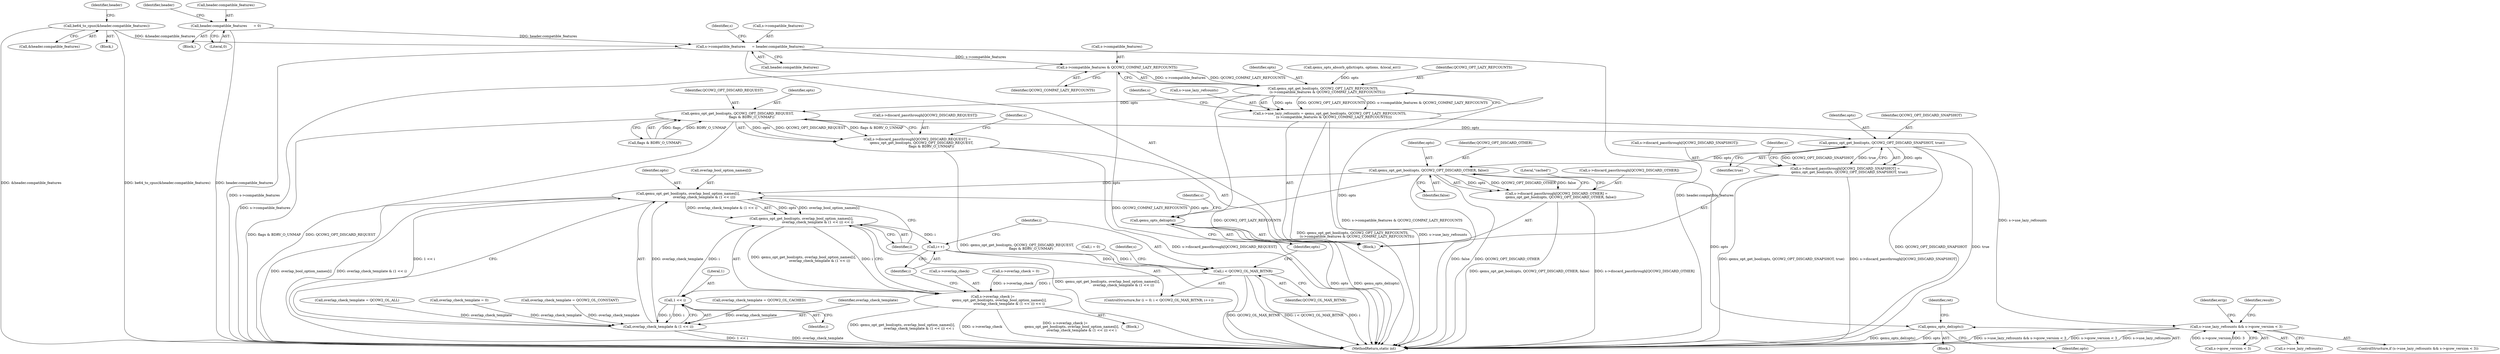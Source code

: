 digraph "0_qemu_6a83f8b5bec6f59e56cc49bd49e4c3f8f805d56f_0@pointer" {
"1000522" [label="(Call,s->compatible_features      = header.compatible_features)"];
"1000376" [label="(Call,be64_to_cpus(&header.compatible_features))"];
"1000349" [label="(Call,header.compatible_features      = 0)"];
"1001266" [label="(Call,s->compatible_features & QCOW2_COMPAT_LAZY_REFCOUNTS)"];
"1001263" [label="(Call,qemu_opt_get_bool(opts, QCOW2_OPT_LAZY_REFCOUNTS,\n        (s->compatible_features & QCOW2_COMPAT_LAZY_REFCOUNTS)))"];
"1001259" [label="(Call,s->use_lazy_refcounts = qemu_opt_get_bool(opts, QCOW2_OPT_LAZY_REFCOUNTS,\n        (s->compatible_features & QCOW2_COMPAT_LAZY_REFCOUNTS)))"];
"1001404" [label="(Call,s->use_lazy_refcounts && s->qcow_version < 3)"];
"1001291" [label="(Call,qemu_opt_get_bool(opts, QCOW2_OPT_DISCARD_REQUEST,\n                          flags & BDRV_O_UNMAP))"];
"1001285" [label="(Call,s->discard_passthrough[QCOW2_DISCARD_REQUEST] =\n        qemu_opt_get_bool(opts, QCOW2_OPT_DISCARD_REQUEST,\n                          flags & BDRV_O_UNMAP))"];
"1001303" [label="(Call,qemu_opt_get_bool(opts, QCOW2_OPT_DISCARD_SNAPSHOT, true))"];
"1001297" [label="(Call,s->discard_passthrough[QCOW2_DISCARD_SNAPSHOT] =\n        qemu_opt_get_bool(opts, QCOW2_OPT_DISCARD_SNAPSHOT, true))"];
"1001313" [label="(Call,qemu_opt_get_bool(opts, QCOW2_OPT_DISCARD_OTHER, false))"];
"1001307" [label="(Call,s->discard_passthrough[QCOW2_DISCARD_OTHER] =\n        qemu_opt_get_bool(opts, QCOW2_OPT_DISCARD_OTHER, false))"];
"1001363" [label="(Call,qemu_opts_del(opts))"];
"1001390" [label="(Call,qemu_opt_get_bool(opts, overlap_bool_option_names[i],\n                              overlap_check_template & (1 << i)))"];
"1001389" [label="(Call,qemu_opt_get_bool(opts, overlap_bool_option_names[i],\n                              overlap_check_template & (1 << i)) << i)"];
"1001382" [label="(Call,i++)"];
"1001379" [label="(Call,i < QCOW2_OL_MAX_BITNR)"];
"1001397" [label="(Call,1 << i)"];
"1001395" [label="(Call,overlap_check_template & (1 << i))"];
"1001385" [label="(Call,s->overlap_check |=\n            qemu_opt_get_bool(opts, overlap_bool_option_names[i],\n                              overlap_check_template & (1 << i)) << i)"];
"1001401" [label="(Call,qemu_opts_del(opts))"];
"1001363" [label="(Call,qemu_opts_del(opts))"];
"1001263" [label="(Call,qemu_opt_get_bool(opts, QCOW2_OPT_LAZY_REFCOUNTS,\n        (s->compatible_features & QCOW2_COMPAT_LAZY_REFCOUNTS)))"];
"1001292" [label="(Identifier,opts)"];
"1000384" [label="(Identifier,header)"];
"1001286" [label="(Call,s->discard_passthrough[QCOW2_DISCARD_REQUEST])"];
"1001298" [label="(Call,s->discard_passthrough[QCOW2_DISCARD_SNAPSHOT])"];
"1001358" [label="(Block,)"];
"1001291" [label="(Call,qemu_opt_get_bool(opts, QCOW2_OPT_DISCARD_REQUEST,\n                          flags & BDRV_O_UNMAP))"];
"1000377" [label="(Call,&header.compatible_features)"];
"1001381" [label="(Identifier,QCOW2_OL_MAX_BITNR)"];
"1001344" [label="(Call,overlap_check_template = QCOW2_OL_CACHED)"];
"1001270" [label="(Identifier,QCOW2_COMPAT_LAZY_REFCOUNTS)"];
"1001274" [label="(Identifier,s)"];
"1001385" [label="(Call,s->overlap_check |=\n            qemu_opt_get_bool(opts, overlap_bool_option_names[i],\n                              overlap_check_template & (1 << i)) << i)"];
"1001404" [label="(Call,s->use_lazy_refcounts && s->qcow_version < 3)"];
"1000349" [label="(Call,header.compatible_features      = 0)"];
"1001395" [label="(Call,overlap_check_template & (1 << i))"];
"1001483" [label="(MethodReturn,static int)"];
"1001400" [label="(Identifier,i)"];
"1000356" [label="(Identifier,header)"];
"1001370" [label="(Call,s->overlap_check = 0)"];
"1001405" [label="(Call,s->use_lazy_refcounts)"];
"1001415" [label="(Identifier,errp)"];
"1001398" [label="(Literal,1)"];
"1000522" [label="(Call,s->compatible_features      = header.compatible_features)"];
"1000531" [label="(Identifier,s)"];
"1001425" [label="(Identifier,result)"];
"1001308" [label="(Call,s->discard_passthrough[QCOW2_DISCARD_OTHER])"];
"1001310" [label="(Identifier,s)"];
"1001264" [label="(Identifier,opts)"];
"1001396" [label="(Identifier,overlap_check_template)"];
"1001389" [label="(Call,qemu_opt_get_bool(opts, overlap_bool_option_names[i],\n                              overlap_check_template & (1 << i)) << i)"];
"1001387" [label="(Identifier,s)"];
"1000376" [label="(Call,be64_to_cpus(&header.compatible_features))"];
"1001354" [label="(Call,overlap_check_template = QCOW2_OL_ALL)"];
"1001376" [label="(Call,i = 0)"];
"1001408" [label="(Call,s->qcow_version < 3)"];
"1000523" [label="(Call,s->compatible_features)"];
"1001243" [label="(Call,qemu_opts_absorb_qdict(opts, options, &local_err))"];
"1000350" [label="(Call,header.compatible_features)"];
"1001307" [label="(Call,s->discard_passthrough[QCOW2_DISCARD_OTHER] =\n        qemu_opt_get_bool(opts, QCOW2_OPT_DISCARD_OTHER, false))"];
"1000343" [label="(Block,)"];
"1000126" [label="(Block,)"];
"1001401" [label="(Call,qemu_opts_del(opts))"];
"1000526" [label="(Call,header.compatible_features)"];
"1001397" [label="(Call,1 << i)"];
"1001384" [label="(Block,)"];
"1001300" [label="(Identifier,s)"];
"1001306" [label="(Identifier,true)"];
"1001303" [label="(Call,qemu_opt_get_bool(opts, QCOW2_OPT_DISCARD_SNAPSHOT, true))"];
"1001265" [label="(Identifier,QCOW2_OPT_LAZY_REFCOUNTS)"];
"1001317" [label="(Literal,\"cached\")"];
"1001366" [label="(Identifier,ret)"];
"1001380" [label="(Identifier,i)"];
"1000370" [label="(Block,)"];
"1001379" [label="(Call,i < QCOW2_OL_MAX_BITNR)"];
"1001297" [label="(Call,s->discard_passthrough[QCOW2_DISCARD_SNAPSHOT] =\n        qemu_opt_get_bool(opts, QCOW2_OPT_DISCARD_SNAPSHOT, true))"];
"1001364" [label="(Identifier,opts)"];
"1001266" [label="(Call,s->compatible_features & QCOW2_COMPAT_LAZY_REFCOUNTS)"];
"1001313" [label="(Call,qemu_opt_get_bool(opts, QCOW2_OPT_DISCARD_OTHER, false))"];
"1001259" [label="(Call,s->use_lazy_refcounts = qemu_opt_get_bool(opts, QCOW2_OPT_LAZY_REFCOUNTS,\n        (s->compatible_features & QCOW2_COMPAT_LAZY_REFCOUNTS)))"];
"1001383" [label="(Identifier,i)"];
"1001382" [label="(Call,i++)"];
"1001402" [label="(Identifier,opts)"];
"1001324" [label="(Call,overlap_check_template = 0)"];
"1001314" [label="(Identifier,opts)"];
"1001399" [label="(Identifier,i)"];
"1001293" [label="(Identifier,QCOW2_OPT_DISCARD_REQUEST)"];
"1001390" [label="(Call,qemu_opt_get_bool(opts, overlap_bool_option_names[i],\n                              overlap_check_template & (1 << i)))"];
"1001294" [label="(Call,flags & BDRV_O_UNMAP)"];
"1001315" [label="(Identifier,QCOW2_OPT_DISCARD_OTHER)"];
"1001392" [label="(Call,overlap_bool_option_names[i])"];
"1001403" [label="(ControlStructure,if (s->use_lazy_refcounts && s->qcow_version < 3))"];
"1001375" [label="(ControlStructure,for (i = 0; i < QCOW2_OL_MAX_BITNR; i++))"];
"1001334" [label="(Call,overlap_check_template = QCOW2_OL_CONSTANT)"];
"1001304" [label="(Identifier,opts)"];
"1001260" [label="(Call,s->use_lazy_refcounts)"];
"1001406" [label="(Identifier,s)"];
"1001391" [label="(Identifier,opts)"];
"1001267" [label="(Call,s->compatible_features)"];
"1001305" [label="(Identifier,QCOW2_OPT_DISCARD_SNAPSHOT)"];
"1001285" [label="(Call,s->discard_passthrough[QCOW2_DISCARD_REQUEST] =\n        qemu_opt_get_bool(opts, QCOW2_OPT_DISCARD_REQUEST,\n                          flags & BDRV_O_UNMAP))"];
"1001316" [label="(Identifier,false)"];
"1000353" [label="(Literal,0)"];
"1001386" [label="(Call,s->overlap_check)"];
"1000522" -> "1000126"  [label="AST: "];
"1000522" -> "1000526"  [label="CFG: "];
"1000523" -> "1000522"  [label="AST: "];
"1000526" -> "1000522"  [label="AST: "];
"1000531" -> "1000522"  [label="CFG: "];
"1000522" -> "1001483"  [label="DDG: header.compatible_features"];
"1000522" -> "1001483"  [label="DDG: s->compatible_features"];
"1000376" -> "1000522"  [label="DDG: &header.compatible_features"];
"1000349" -> "1000522"  [label="DDG: header.compatible_features"];
"1000522" -> "1001266"  [label="DDG: s->compatible_features"];
"1000376" -> "1000370"  [label="AST: "];
"1000376" -> "1000377"  [label="CFG: "];
"1000377" -> "1000376"  [label="AST: "];
"1000384" -> "1000376"  [label="CFG: "];
"1000376" -> "1001483"  [label="DDG: be64_to_cpus(&header.compatible_features)"];
"1000376" -> "1001483"  [label="DDG: &header.compatible_features"];
"1000349" -> "1000343"  [label="AST: "];
"1000349" -> "1000353"  [label="CFG: "];
"1000350" -> "1000349"  [label="AST: "];
"1000353" -> "1000349"  [label="AST: "];
"1000356" -> "1000349"  [label="CFG: "];
"1000349" -> "1001483"  [label="DDG: header.compatible_features"];
"1001266" -> "1001263"  [label="AST: "];
"1001266" -> "1001270"  [label="CFG: "];
"1001267" -> "1001266"  [label="AST: "];
"1001270" -> "1001266"  [label="AST: "];
"1001263" -> "1001266"  [label="CFG: "];
"1001266" -> "1001483"  [label="DDG: s->compatible_features"];
"1001266" -> "1001483"  [label="DDG: QCOW2_COMPAT_LAZY_REFCOUNTS"];
"1001266" -> "1001263"  [label="DDG: s->compatible_features"];
"1001266" -> "1001263"  [label="DDG: QCOW2_COMPAT_LAZY_REFCOUNTS"];
"1001263" -> "1001259"  [label="AST: "];
"1001264" -> "1001263"  [label="AST: "];
"1001265" -> "1001263"  [label="AST: "];
"1001259" -> "1001263"  [label="CFG: "];
"1001263" -> "1001483"  [label="DDG: QCOW2_OPT_LAZY_REFCOUNTS"];
"1001263" -> "1001483"  [label="DDG: s->compatible_features & QCOW2_COMPAT_LAZY_REFCOUNTS"];
"1001263" -> "1001259"  [label="DDG: opts"];
"1001263" -> "1001259"  [label="DDG: QCOW2_OPT_LAZY_REFCOUNTS"];
"1001263" -> "1001259"  [label="DDG: s->compatible_features & QCOW2_COMPAT_LAZY_REFCOUNTS"];
"1001243" -> "1001263"  [label="DDG: opts"];
"1001263" -> "1001291"  [label="DDG: opts"];
"1001259" -> "1000126"  [label="AST: "];
"1001260" -> "1001259"  [label="AST: "];
"1001274" -> "1001259"  [label="CFG: "];
"1001259" -> "1001483"  [label="DDG: qemu_opt_get_bool(opts, QCOW2_OPT_LAZY_REFCOUNTS,\n        (s->compatible_features & QCOW2_COMPAT_LAZY_REFCOUNTS))"];
"1001259" -> "1001483"  [label="DDG: s->use_lazy_refcounts"];
"1001259" -> "1001404"  [label="DDG: s->use_lazy_refcounts"];
"1001404" -> "1001403"  [label="AST: "];
"1001404" -> "1001405"  [label="CFG: "];
"1001404" -> "1001408"  [label="CFG: "];
"1001405" -> "1001404"  [label="AST: "];
"1001408" -> "1001404"  [label="AST: "];
"1001415" -> "1001404"  [label="CFG: "];
"1001425" -> "1001404"  [label="CFG: "];
"1001404" -> "1001483"  [label="DDG: s->use_lazy_refcounts"];
"1001404" -> "1001483"  [label="DDG: s->use_lazy_refcounts && s->qcow_version < 3"];
"1001404" -> "1001483"  [label="DDG: s->qcow_version < 3"];
"1001408" -> "1001404"  [label="DDG: s->qcow_version"];
"1001408" -> "1001404"  [label="DDG: 3"];
"1001291" -> "1001285"  [label="AST: "];
"1001291" -> "1001294"  [label="CFG: "];
"1001292" -> "1001291"  [label="AST: "];
"1001293" -> "1001291"  [label="AST: "];
"1001294" -> "1001291"  [label="AST: "];
"1001285" -> "1001291"  [label="CFG: "];
"1001291" -> "1001483"  [label="DDG: flags & BDRV_O_UNMAP"];
"1001291" -> "1001483"  [label="DDG: QCOW2_OPT_DISCARD_REQUEST"];
"1001291" -> "1001285"  [label="DDG: opts"];
"1001291" -> "1001285"  [label="DDG: QCOW2_OPT_DISCARD_REQUEST"];
"1001291" -> "1001285"  [label="DDG: flags & BDRV_O_UNMAP"];
"1001294" -> "1001291"  [label="DDG: flags"];
"1001294" -> "1001291"  [label="DDG: BDRV_O_UNMAP"];
"1001291" -> "1001303"  [label="DDG: opts"];
"1001285" -> "1000126"  [label="AST: "];
"1001286" -> "1001285"  [label="AST: "];
"1001300" -> "1001285"  [label="CFG: "];
"1001285" -> "1001483"  [label="DDG: s->discard_passthrough[QCOW2_DISCARD_REQUEST]"];
"1001285" -> "1001483"  [label="DDG: qemu_opt_get_bool(opts, QCOW2_OPT_DISCARD_REQUEST,\n                          flags & BDRV_O_UNMAP)"];
"1001303" -> "1001297"  [label="AST: "];
"1001303" -> "1001306"  [label="CFG: "];
"1001304" -> "1001303"  [label="AST: "];
"1001305" -> "1001303"  [label="AST: "];
"1001306" -> "1001303"  [label="AST: "];
"1001297" -> "1001303"  [label="CFG: "];
"1001303" -> "1001483"  [label="DDG: QCOW2_OPT_DISCARD_SNAPSHOT"];
"1001303" -> "1001483"  [label="DDG: true"];
"1001303" -> "1001297"  [label="DDG: opts"];
"1001303" -> "1001297"  [label="DDG: QCOW2_OPT_DISCARD_SNAPSHOT"];
"1001303" -> "1001297"  [label="DDG: true"];
"1001303" -> "1001313"  [label="DDG: opts"];
"1001297" -> "1000126"  [label="AST: "];
"1001298" -> "1001297"  [label="AST: "];
"1001310" -> "1001297"  [label="CFG: "];
"1001297" -> "1001483"  [label="DDG: s->discard_passthrough[QCOW2_DISCARD_SNAPSHOT]"];
"1001297" -> "1001483"  [label="DDG: qemu_opt_get_bool(opts, QCOW2_OPT_DISCARD_SNAPSHOT, true)"];
"1001313" -> "1001307"  [label="AST: "];
"1001313" -> "1001316"  [label="CFG: "];
"1001314" -> "1001313"  [label="AST: "];
"1001315" -> "1001313"  [label="AST: "];
"1001316" -> "1001313"  [label="AST: "];
"1001307" -> "1001313"  [label="CFG: "];
"1001313" -> "1001483"  [label="DDG: false"];
"1001313" -> "1001483"  [label="DDG: QCOW2_OPT_DISCARD_OTHER"];
"1001313" -> "1001307"  [label="DDG: opts"];
"1001313" -> "1001307"  [label="DDG: QCOW2_OPT_DISCARD_OTHER"];
"1001313" -> "1001307"  [label="DDG: false"];
"1001313" -> "1001363"  [label="DDG: opts"];
"1001313" -> "1001390"  [label="DDG: opts"];
"1001313" -> "1001401"  [label="DDG: opts"];
"1001307" -> "1000126"  [label="AST: "];
"1001308" -> "1001307"  [label="AST: "];
"1001317" -> "1001307"  [label="CFG: "];
"1001307" -> "1001483"  [label="DDG: qemu_opt_get_bool(opts, QCOW2_OPT_DISCARD_OTHER, false)"];
"1001307" -> "1001483"  [label="DDG: s->discard_passthrough[QCOW2_DISCARD_OTHER]"];
"1001363" -> "1001358"  [label="AST: "];
"1001363" -> "1001364"  [label="CFG: "];
"1001364" -> "1001363"  [label="AST: "];
"1001366" -> "1001363"  [label="CFG: "];
"1001363" -> "1001483"  [label="DDG: qemu_opts_del(opts)"];
"1001363" -> "1001483"  [label="DDG: opts"];
"1001390" -> "1001389"  [label="AST: "];
"1001390" -> "1001395"  [label="CFG: "];
"1001391" -> "1001390"  [label="AST: "];
"1001392" -> "1001390"  [label="AST: "];
"1001395" -> "1001390"  [label="AST: "];
"1001400" -> "1001390"  [label="CFG: "];
"1001390" -> "1001483"  [label="DDG: overlap_bool_option_names[i]"];
"1001390" -> "1001483"  [label="DDG: overlap_check_template & (1 << i)"];
"1001390" -> "1001389"  [label="DDG: opts"];
"1001390" -> "1001389"  [label="DDG: overlap_bool_option_names[i]"];
"1001390" -> "1001389"  [label="DDG: overlap_check_template & (1 << i)"];
"1001395" -> "1001390"  [label="DDG: overlap_check_template"];
"1001395" -> "1001390"  [label="DDG: 1 << i"];
"1001390" -> "1001401"  [label="DDG: opts"];
"1001389" -> "1001385"  [label="AST: "];
"1001389" -> "1001400"  [label="CFG: "];
"1001400" -> "1001389"  [label="AST: "];
"1001385" -> "1001389"  [label="CFG: "];
"1001389" -> "1001483"  [label="DDG: qemu_opt_get_bool(opts, overlap_bool_option_names[i],\n                              overlap_check_template & (1 << i))"];
"1001389" -> "1001382"  [label="DDG: i"];
"1001389" -> "1001385"  [label="DDG: qemu_opt_get_bool(opts, overlap_bool_option_names[i],\n                              overlap_check_template & (1 << i))"];
"1001389" -> "1001385"  [label="DDG: i"];
"1001397" -> "1001389"  [label="DDG: i"];
"1001382" -> "1001375"  [label="AST: "];
"1001382" -> "1001383"  [label="CFG: "];
"1001383" -> "1001382"  [label="AST: "];
"1001380" -> "1001382"  [label="CFG: "];
"1001382" -> "1001379"  [label="DDG: i"];
"1001379" -> "1001375"  [label="AST: "];
"1001379" -> "1001381"  [label="CFG: "];
"1001380" -> "1001379"  [label="AST: "];
"1001381" -> "1001379"  [label="AST: "];
"1001387" -> "1001379"  [label="CFG: "];
"1001402" -> "1001379"  [label="CFG: "];
"1001379" -> "1001483"  [label="DDG: i"];
"1001379" -> "1001483"  [label="DDG: QCOW2_OL_MAX_BITNR"];
"1001379" -> "1001483"  [label="DDG: i < QCOW2_OL_MAX_BITNR"];
"1001376" -> "1001379"  [label="DDG: i"];
"1001379" -> "1001397"  [label="DDG: i"];
"1001397" -> "1001395"  [label="AST: "];
"1001397" -> "1001399"  [label="CFG: "];
"1001398" -> "1001397"  [label="AST: "];
"1001399" -> "1001397"  [label="AST: "];
"1001395" -> "1001397"  [label="CFG: "];
"1001397" -> "1001395"  [label="DDG: 1"];
"1001397" -> "1001395"  [label="DDG: i"];
"1001396" -> "1001395"  [label="AST: "];
"1001395" -> "1001483"  [label="DDG: 1 << i"];
"1001395" -> "1001483"  [label="DDG: overlap_check_template"];
"1001354" -> "1001395"  [label="DDG: overlap_check_template"];
"1001334" -> "1001395"  [label="DDG: overlap_check_template"];
"1001344" -> "1001395"  [label="DDG: overlap_check_template"];
"1001324" -> "1001395"  [label="DDG: overlap_check_template"];
"1001385" -> "1001384"  [label="AST: "];
"1001386" -> "1001385"  [label="AST: "];
"1001383" -> "1001385"  [label="CFG: "];
"1001385" -> "1001483"  [label="DDG: s->overlap_check |=\n            qemu_opt_get_bool(opts, overlap_bool_option_names[i],\n                              overlap_check_template & (1 << i)) << i"];
"1001385" -> "1001483"  [label="DDG: qemu_opt_get_bool(opts, overlap_bool_option_names[i],\n                              overlap_check_template & (1 << i)) << i"];
"1001385" -> "1001483"  [label="DDG: s->overlap_check"];
"1001370" -> "1001385"  [label="DDG: s->overlap_check"];
"1001401" -> "1000126"  [label="AST: "];
"1001401" -> "1001402"  [label="CFG: "];
"1001402" -> "1001401"  [label="AST: "];
"1001406" -> "1001401"  [label="CFG: "];
"1001401" -> "1001483"  [label="DDG: opts"];
"1001401" -> "1001483"  [label="DDG: qemu_opts_del(opts)"];
}
